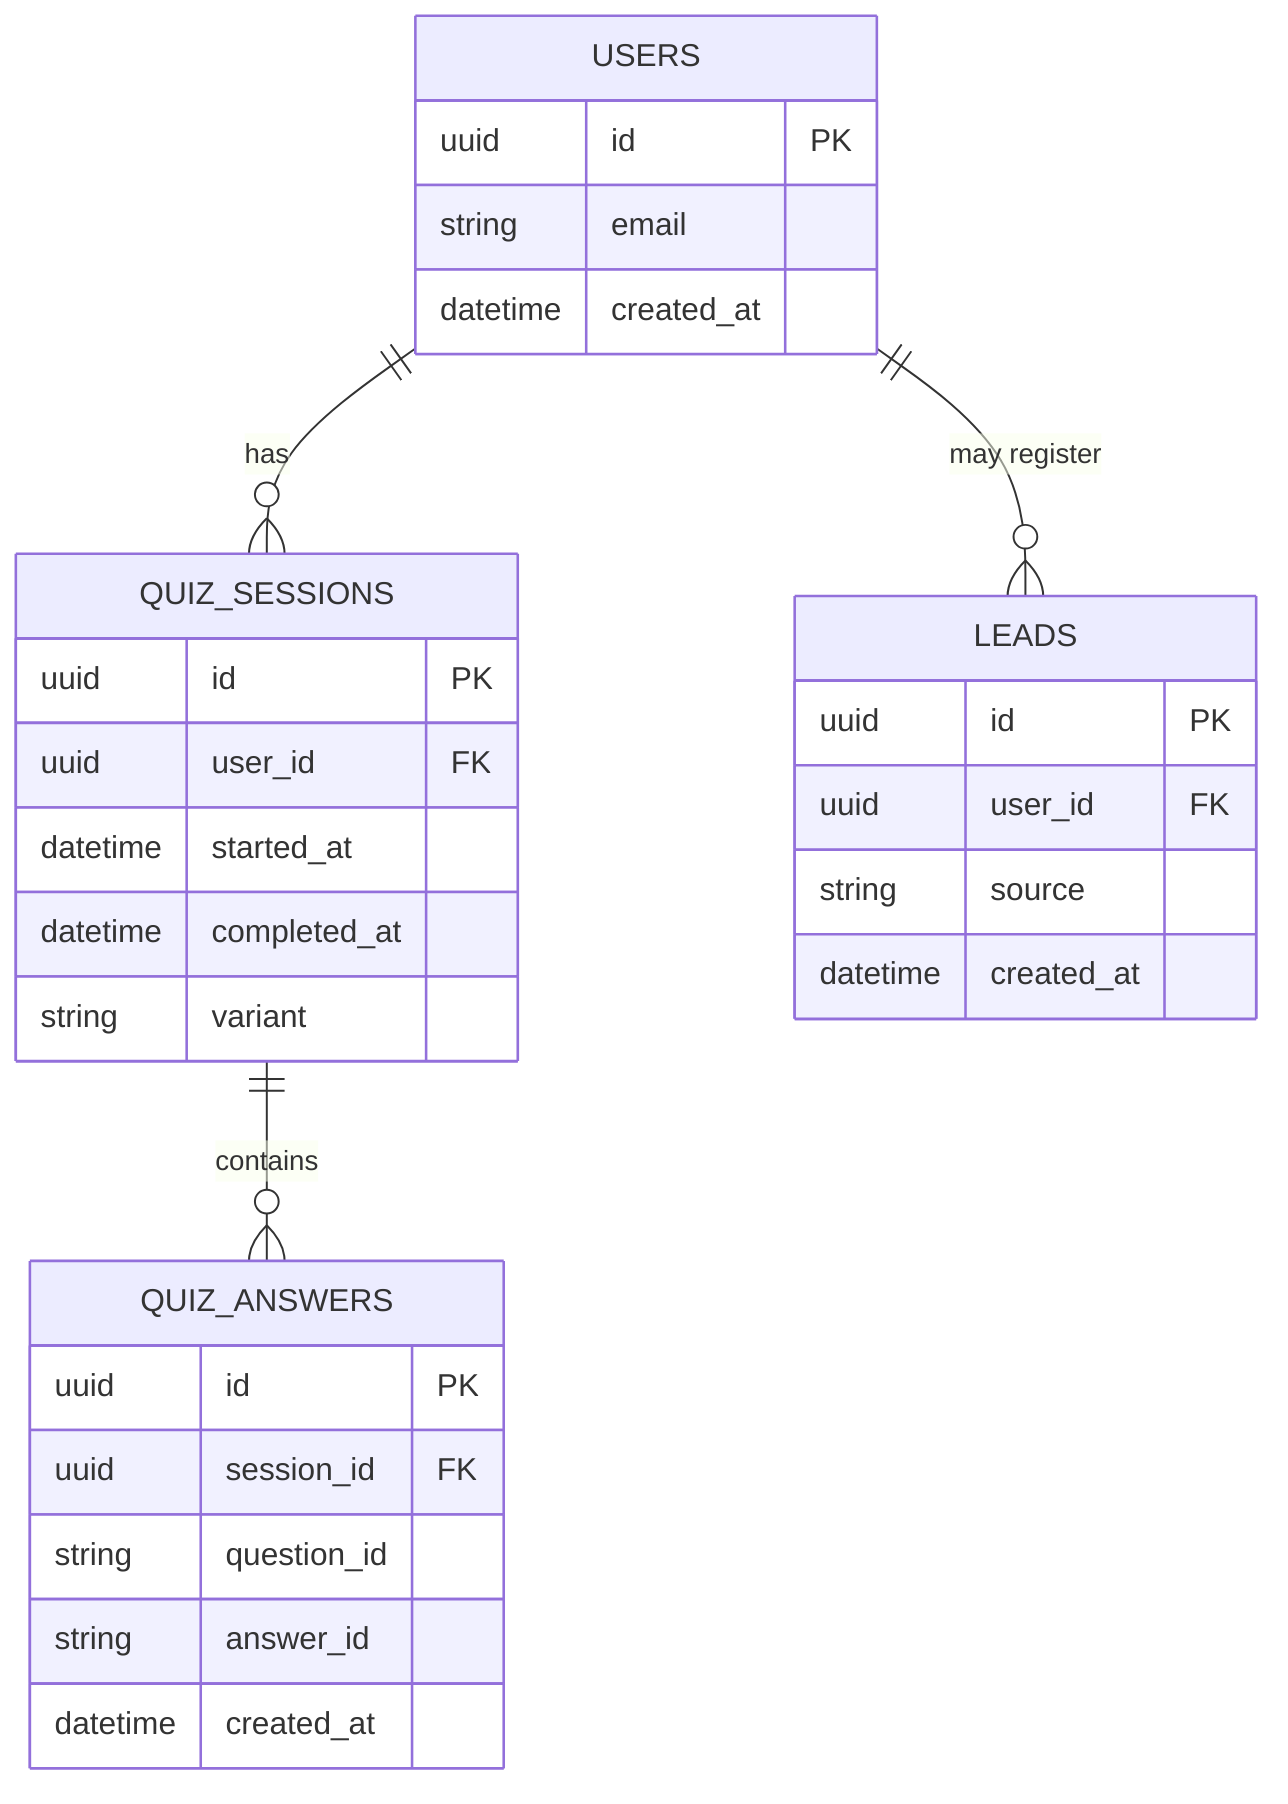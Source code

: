 erDiagram
  USERS {
    uuid id PK
    string email
    datetime created_at
  }

  QUIZ_SESSIONS {
    uuid id PK
    uuid user_id FK
    datetime started_at
    datetime completed_at
    string variant
  }

  QUIZ_ANSWERS {
    uuid id PK
    uuid session_id FK
    string question_id
    string answer_id
    datetime created_at
  }

  LEADS {
    uuid id PK
    uuid user_id FK
    string source
    datetime created_at
  }

  USERS ||--o{ QUIZ_SESSIONS : "has"
  QUIZ_SESSIONS ||--o{ QUIZ_ANSWERS : "contains"
  USERS ||--o{ LEADS : "may register"